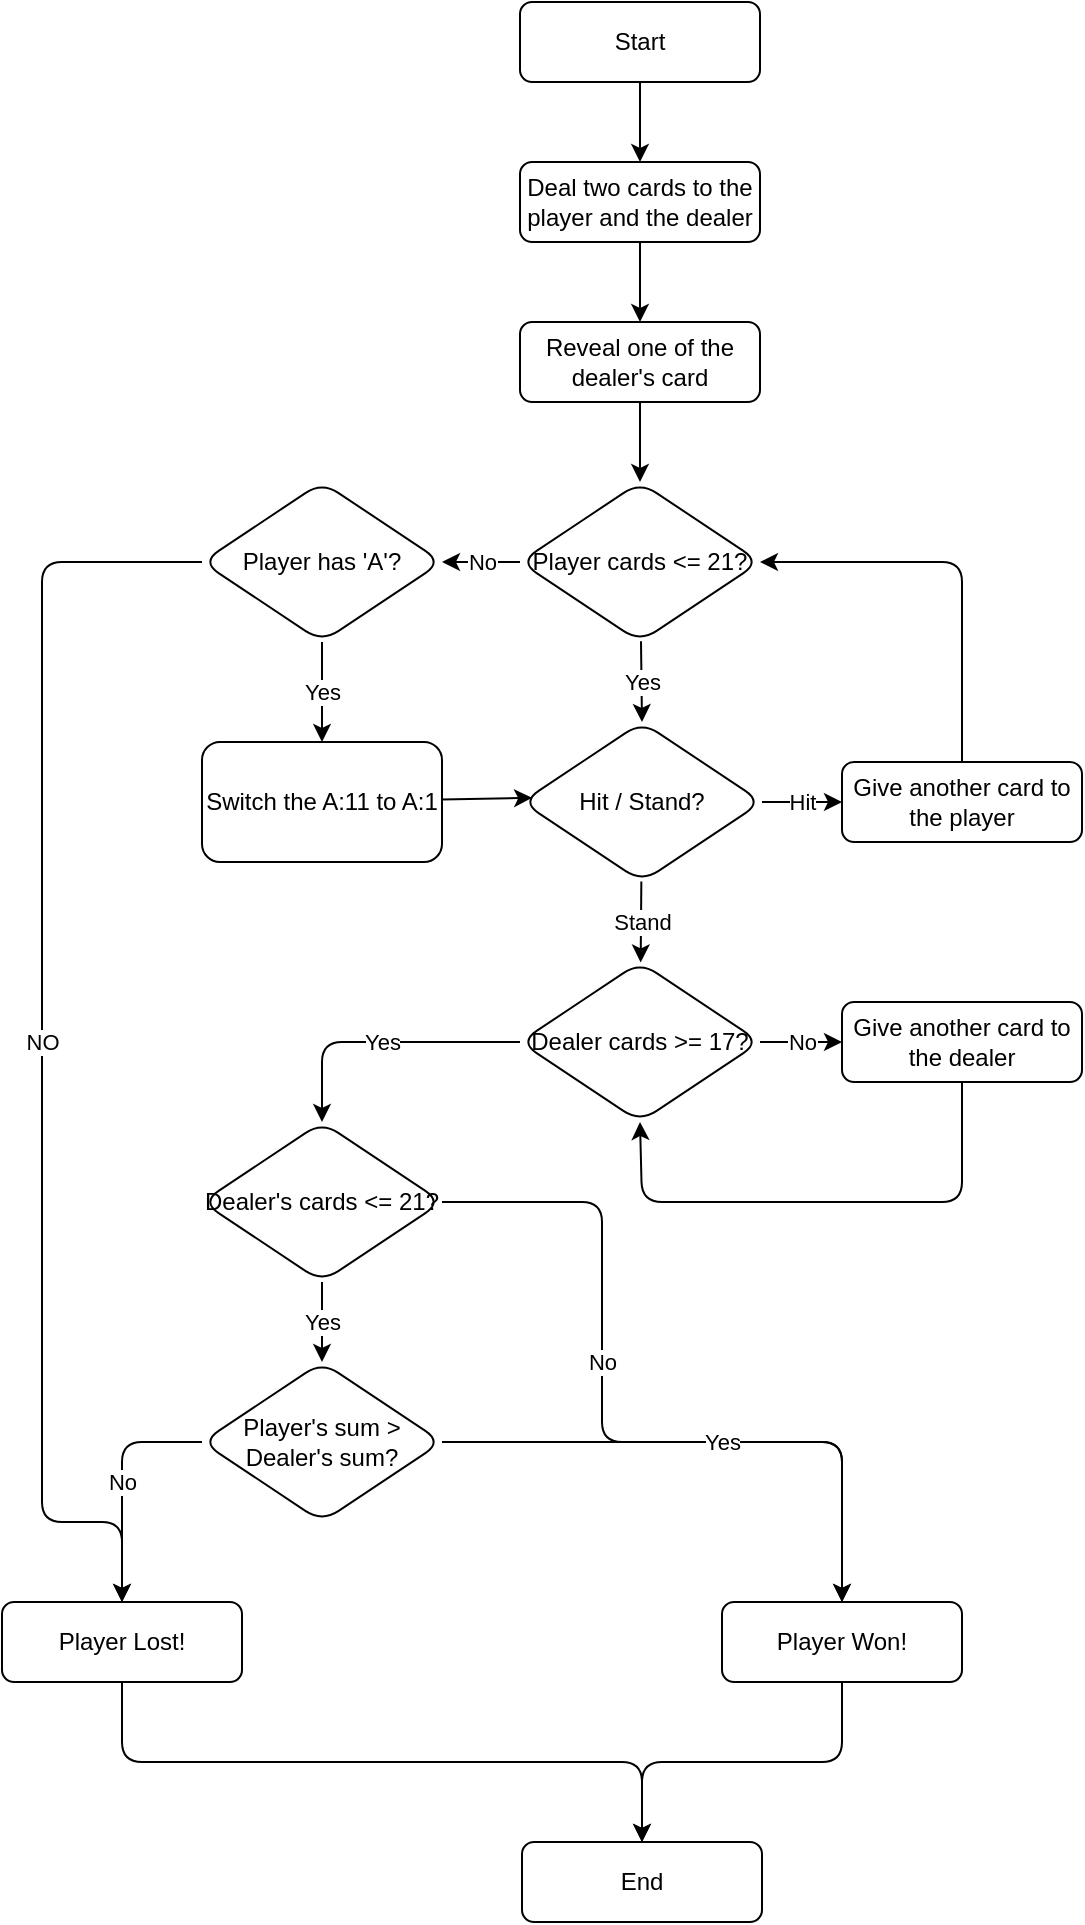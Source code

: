 <mxfile>
    <diagram id="f5p_VCx4o4LALmrIbvpT" name="Page-1">
        <mxGraphModel dx="746" dy="571" grid="1" gridSize="10" guides="1" tooltips="1" connect="1" arrows="1" fold="1" page="1" pageScale="1" pageWidth="850" pageHeight="1100" math="0" shadow="0">
            <root>
                <mxCell id="0"/>
                <mxCell id="1" parent="0"/>
                <mxCell id="4" value="" style="edgeStyle=none;html=1;entryX=0.5;entryY=0;entryDx=0;entryDy=0;" parent="1" source="2" target="5" edge="1">
                    <mxGeometry relative="1" as="geometry">
                        <mxPoint x="371" y="120" as="targetPoint"/>
                    </mxGeometry>
                </mxCell>
                <mxCell id="2" value="Start" style="rounded=1;whiteSpace=wrap;html=1;" parent="1" vertex="1">
                    <mxGeometry x="319" y="40" width="120" height="40" as="geometry"/>
                </mxCell>
                <mxCell id="8" value="" style="edgeStyle=none;html=1;" parent="1" source="5" target="7" edge="1">
                    <mxGeometry relative="1" as="geometry"/>
                </mxCell>
                <mxCell id="5" value="Deal two cards to the player and the dealer" style="rounded=1;whiteSpace=wrap;html=1;" parent="1" vertex="1">
                    <mxGeometry x="319" y="120" width="120" height="40" as="geometry"/>
                </mxCell>
                <mxCell id="10" value="" style="edgeStyle=none;html=1;entryX=0.5;entryY=0;entryDx=0;entryDy=0;" parent="1" source="7" target="13" edge="1">
                    <mxGeometry relative="1" as="geometry"/>
                </mxCell>
                <mxCell id="7" value="Reveal one of the dealer's card" style="rounded=1;whiteSpace=wrap;html=1;" parent="1" vertex="1">
                    <mxGeometry x="319" y="200" width="120" height="40" as="geometry"/>
                </mxCell>
                <mxCell id="53" value="Stand" style="edgeStyle=none;html=1;" parent="1" source="9" target="17" edge="1">
                    <mxGeometry relative="1" as="geometry"/>
                </mxCell>
                <mxCell id="56" value="Hit" style="edgeStyle=none;html=1;" parent="1" source="9" target="55" edge="1">
                    <mxGeometry relative="1" as="geometry"/>
                </mxCell>
                <mxCell id="9" value="Hit / Stand?" style="rhombus;whiteSpace=wrap;html=1;rounded=1;" parent="1" vertex="1">
                    <mxGeometry x="320" y="400" width="120" height="80" as="geometry"/>
                </mxCell>
                <mxCell id="44" value="Yes" style="edgeStyle=none;html=1;entryX=0.5;entryY=0;entryDx=0;entryDy=0;" parent="1" source="13" target="9" edge="1">
                    <mxGeometry relative="1" as="geometry"/>
                </mxCell>
                <mxCell id="48" value="No" style="edgeStyle=none;html=1;" parent="1" source="13" target="39" edge="1">
                    <mxGeometry relative="1" as="geometry"/>
                </mxCell>
                <mxCell id="13" value="Player cards &amp;lt;= 21?" style="rhombus;whiteSpace=wrap;html=1;rounded=1;" parent="1" vertex="1">
                    <mxGeometry x="319" y="280" width="120" height="80" as="geometry"/>
                </mxCell>
                <mxCell id="61" value="" style="edgeStyle=none;html=1;entryX=0.5;entryY=0;entryDx=0;entryDy=0;" edge="1" parent="1" source="15" target="60">
                    <mxGeometry relative="1" as="geometry">
                        <Array as="points">
                            <mxPoint x="120" y="920"/>
                            <mxPoint x="380" y="920"/>
                        </Array>
                    </mxGeometry>
                </mxCell>
                <mxCell id="15" value="Player Lost!" style="whiteSpace=wrap;html=1;rounded=1;" parent="1" vertex="1">
                    <mxGeometry x="60" y="840" width="120" height="40" as="geometry"/>
                </mxCell>
                <mxCell id="22" value="Yes" style="edgeStyle=none;html=1;" parent="1" source="17" target="21" edge="1">
                    <mxGeometry relative="1" as="geometry">
                        <Array as="points">
                            <mxPoint x="220" y="560"/>
                        </Array>
                    </mxGeometry>
                </mxCell>
                <mxCell id="26" value="No" style="edgeStyle=none;html=1;" parent="1" source="17" target="25" edge="1">
                    <mxGeometry relative="1" as="geometry"/>
                </mxCell>
                <mxCell id="17" value="Dealer cards &amp;gt;= 17?" style="rhombus;whiteSpace=wrap;html=1;rounded=1;" parent="1" vertex="1">
                    <mxGeometry x="319" y="520" width="120" height="80" as="geometry"/>
                </mxCell>
                <mxCell id="33" value="Yes" style="edgeStyle=none;html=1;entryX=0.5;entryY=0;entryDx=0;entryDy=0;" parent="1" source="21" target="32" edge="1">
                    <mxGeometry relative="1" as="geometry">
                        <mxPoint x="372.0" y="799" as="targetPoint"/>
                    </mxGeometry>
                </mxCell>
                <mxCell id="58" value="No" style="edgeStyle=none;html=1;entryX=0.5;entryY=0;entryDx=0;entryDy=0;exitX=1;exitY=0.5;exitDx=0;exitDy=0;labelPosition=center;verticalLabelPosition=middle;align=center;verticalAlign=middle;" parent="1" source="21" target="37" edge="1">
                    <mxGeometry x="-0.2" relative="1" as="geometry">
                        <Array as="points">
                            <mxPoint x="360" y="640"/>
                            <mxPoint x="360" y="760"/>
                            <mxPoint x="480" y="760"/>
                        </Array>
                        <mxPoint as="offset"/>
                    </mxGeometry>
                </mxCell>
                <mxCell id="21" value="Dealer's cards &amp;lt;= 21?" style="rhombus;whiteSpace=wrap;html=1;rounded=1;" parent="1" vertex="1">
                    <mxGeometry x="160" y="600" width="120" height="80" as="geometry"/>
                </mxCell>
                <mxCell id="54" style="edgeStyle=none;html=1;entryX=0.5;entryY=1;entryDx=0;entryDy=0;" parent="1" source="25" target="17" edge="1">
                    <mxGeometry relative="1" as="geometry">
                        <Array as="points">
                            <mxPoint x="540" y="640"/>
                            <mxPoint x="380" y="640"/>
                        </Array>
                    </mxGeometry>
                </mxCell>
                <mxCell id="25" value="Give another card to the dealer" style="whiteSpace=wrap;html=1;rounded=1;" parent="1" vertex="1">
                    <mxGeometry x="480" y="540" width="120" height="40" as="geometry"/>
                </mxCell>
                <mxCell id="34" value="No" style="edgeStyle=none;html=1;exitX=0;exitY=0.5;exitDx=0;exitDy=0;" parent="1" source="32" target="15" edge="1">
                    <mxGeometry relative="1" as="geometry">
                        <mxPoint x="471.0" y="680.0" as="sourcePoint"/>
                        <Array as="points">
                            <mxPoint x="120" y="760"/>
                        </Array>
                    </mxGeometry>
                </mxCell>
                <mxCell id="38" value="Yes" style="edgeStyle=none;html=1;exitX=1;exitY=0.5;exitDx=0;exitDy=0;" parent="1" source="32" target="37" edge="1">
                    <mxGeometry relative="1" as="geometry">
                        <mxPoint x="432.0" y="839.0" as="sourcePoint"/>
                        <Array as="points">
                            <mxPoint x="480" y="760"/>
                        </Array>
                    </mxGeometry>
                </mxCell>
                <mxCell id="32" value="Player's sum &amp;gt; Dealer's sum?" style="rhombus;whiteSpace=wrap;html=1;rounded=1;" parent="1" vertex="1">
                    <mxGeometry x="160" y="720" width="120" height="80" as="geometry"/>
                </mxCell>
                <mxCell id="62" style="edgeStyle=none;html=1;entryX=0.5;entryY=0;entryDx=0;entryDy=0;" edge="1" parent="1" source="37" target="60">
                    <mxGeometry relative="1" as="geometry">
                        <Array as="points">
                            <mxPoint x="480" y="920"/>
                            <mxPoint x="380" y="920"/>
                        </Array>
                    </mxGeometry>
                </mxCell>
                <mxCell id="37" value="Player Won!" style="whiteSpace=wrap;html=1;rounded=1;" parent="1" vertex="1">
                    <mxGeometry x="420" y="840" width="120" height="40" as="geometry"/>
                </mxCell>
                <mxCell id="50" value="Yes" style="edgeStyle=none;html=1;entryX=0.5;entryY=1;entryDx=0;entryDy=0;exitX=0.5;exitY=1;exitDx=0;exitDy=0;" parent="1" source="39" target="49" edge="1">
                    <mxGeometry relative="1" as="geometry">
                        <mxPoint x="157" y="320" as="sourcePoint"/>
                        <mxPoint x="70" y="170" as="targetPoint"/>
                        <Array as="points">
                            <mxPoint x="220" y="380"/>
                        </Array>
                    </mxGeometry>
                </mxCell>
                <mxCell id="52" value="NO" style="edgeStyle=none;html=1;entryX=0.5;entryY=0;entryDx=0;entryDy=0;exitX=0;exitY=0.5;exitDx=0;exitDy=0;" parent="1" source="39" target="15" edge="1">
                    <mxGeometry relative="1" as="geometry">
                        <Array as="points">
                            <mxPoint x="80" y="320"/>
                            <mxPoint x="80" y="800"/>
                            <mxPoint x="120" y="800"/>
                        </Array>
                    </mxGeometry>
                </mxCell>
                <mxCell id="39" value="Player has 'A'?" style="rhombus;whiteSpace=wrap;html=1;rounded=1;" parent="1" vertex="1">
                    <mxGeometry x="160" y="280" width="120" height="80" as="geometry"/>
                </mxCell>
                <mxCell id="51" style="edgeStyle=none;html=1;entryX=0.042;entryY=0.474;entryDx=0;entryDy=0;entryPerimeter=0;" parent="1" source="49" target="9" edge="1">
                    <mxGeometry relative="1" as="geometry">
                        <mxPoint x="310.0" y="440" as="targetPoint"/>
                    </mxGeometry>
                </mxCell>
                <mxCell id="49" value="Switch the A:11 to A:1" style="whiteSpace=wrap;html=1;rounded=1;direction=west;" parent="1" vertex="1">
                    <mxGeometry x="160" y="410" width="120" height="60" as="geometry"/>
                </mxCell>
                <mxCell id="57" style="edgeStyle=none;html=1;entryX=1;entryY=0.5;entryDx=0;entryDy=0;" parent="1" source="55" target="13" edge="1">
                    <mxGeometry relative="1" as="geometry">
                        <Array as="points">
                            <mxPoint x="540" y="320"/>
                        </Array>
                    </mxGeometry>
                </mxCell>
                <mxCell id="55" value="Give another card to the player" style="whiteSpace=wrap;html=1;rounded=1;" parent="1" vertex="1">
                    <mxGeometry x="480" y="420" width="120" height="40" as="geometry"/>
                </mxCell>
                <mxCell id="60" value="End" style="whiteSpace=wrap;html=1;rounded=1;" vertex="1" parent="1">
                    <mxGeometry x="320" y="960" width="120" height="40" as="geometry"/>
                </mxCell>
            </root>
        </mxGraphModel>
    </diagram>
</mxfile>